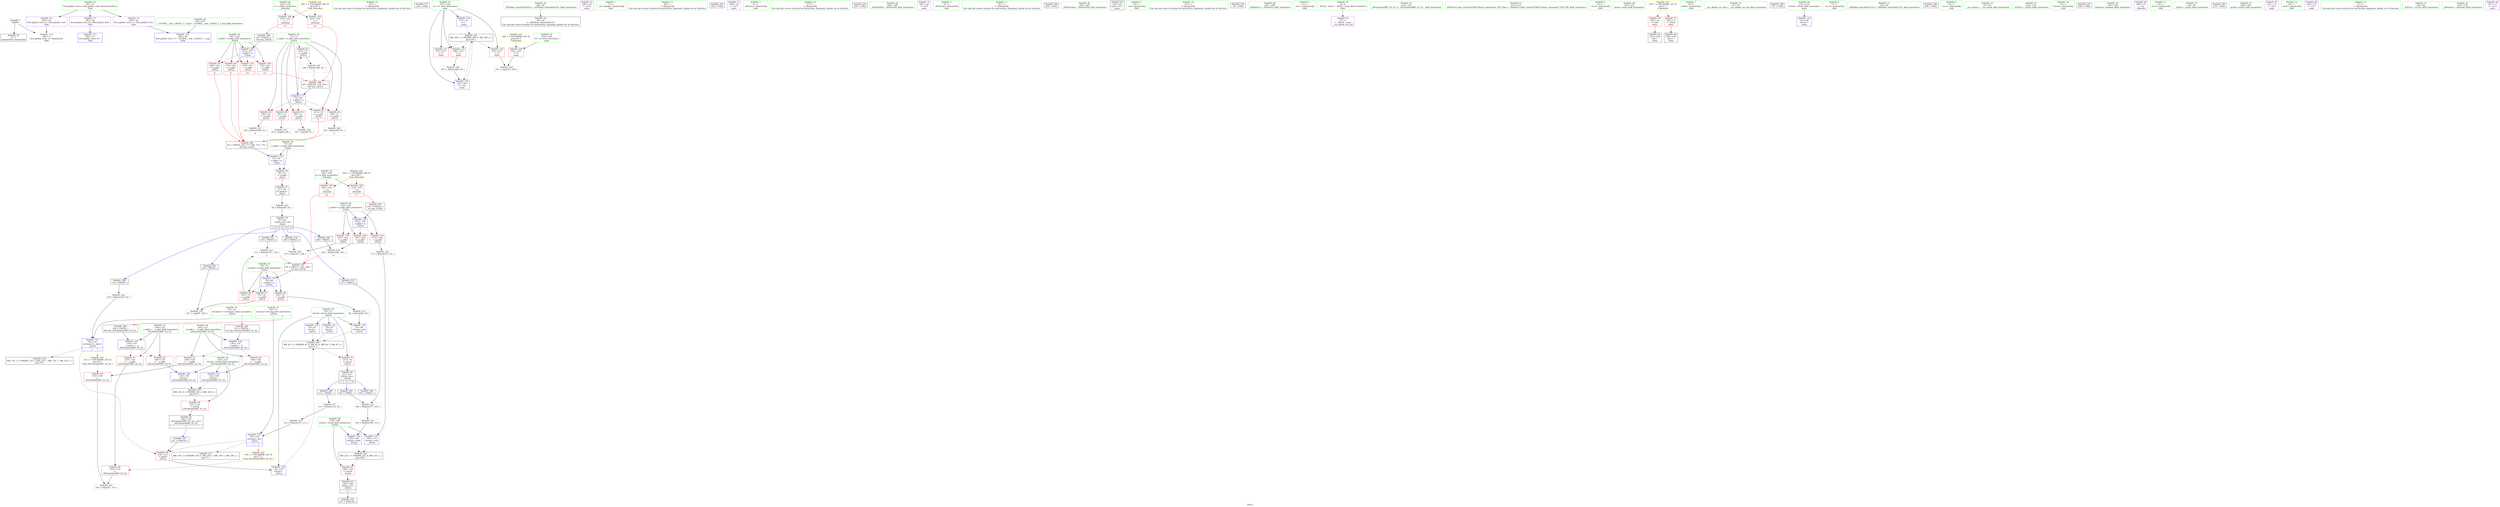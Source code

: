 digraph "SVFG" {
	label="SVFG";

	Node0x55600c28b750 [shape=record,color=grey,label="{NodeID: 0\nNullPtr}"];
	Node0x55600c28b750 -> Node0x55600c2952a0[style=solid];
	Node0x55600c28b750 -> Node0x55600c299500[style=solid];
	Node0x55600c2944f0 [shape=record,color=red,label="{NodeID: 97\n188\<--159\n\<--retval\n_Z2f2ix\n}"];
	Node0x55600c2944f0 -> Node0x55600c2958b0[style=solid];
	Node0x55600c291cb0 [shape=record,color=green,label="{NodeID: 14\n63\<--1\n\<--dummyObj\nCan only get source location for instruction, argument, global var or function.}"];
	Node0x55600c004aa0 [shape=record,color=black,label="{NodeID: 277\n216 = PHI()\n}"];
	Node0x55600c294030 [shape=record,color=red,label="{NodeID: 111\n257\<--237\n\<--t1\nmain\n}"];
	Node0x55600c292a80 [shape=record,color=green,label="{NodeID: 28\n70\<--71\nretval\<--retval_field_insensitive\n_Z2f1ix\n}"];
	Node0x55600c292a80 -> Node0x55600c296710[style=solid];
	Node0x55600c292a80 -> Node0x55600c299830[style=solid];
	Node0x55600c292a80 -> Node0x55600c299900[style=solid];
	Node0x55600c292a80 -> Node0x55600c2999d0[style=solid];
	Node0x55600c292a80 -> Node0x55600c299c40[style=solid];
	Node0x55600c2b7bd0 [shape=record,color=black,label="{NodeID: 291\n110 = PHI(55, )\n}"];
	Node0x55600c2b7bd0 -> Node0x55600c29fef0[style=solid];
	Node0x55600c299d10 [shape=record,color=blue,label="{NodeID: 125\n134\<--130\n__a.addr\<--__a\n_ZSt3minIxERKT_S2_S2_\n}"];
	Node0x55600c299d10 -> Node0x55600c2970d0[style=dashed];
	Node0x55600c299d10 -> Node0x55600c2971a0[style=dashed];
	Node0x55600c293670 [shape=record,color=green,label="{NodeID: 42\n193\<--194\nn\<--n_field_insensitive\n_Z4workv\n}"];
	Node0x55600c293670 -> Node0x55600c294b70[style=solid];
	Node0x55600c293670 -> Node0x55600c293c20[style=solid];
	Node0x55600c2a0970 [shape=record,color=grey,label="{NodeID: 222\n62 = Binary(63, 61, )\n}"];
	Node0x55600c2a0970 -> Node0x55600c295570[style=solid];
	Node0x55600c2953a0 [shape=record,color=black,label="{NodeID: 56\n39\<--40\n\<--_ZNSt8ios_base4InitD1Ev\nCan only get source location for instruction, argument, global var or function.}"];
	Node0x55600c295f30 [shape=record,color=purple,label="{NodeID: 70\n248\<--19\n\<--.str.4\nmain\n}"];
	Node0x55600c296b20 [shape=record,color=red,label="{NodeID: 84\n108\<--72\n\<--n.addr\n_Z2f1ix\n}"];
	Node0x55600c296b20 -> Node0x55600c29f8f0[style=solid];
	Node0x55600c28f9a0 [shape=record,color=green,label="{NodeID: 1\n7\<--1\n__dso_handle\<--dummyObj\nGlob }"];
	Node0x55600c2945c0 [shape=record,color=red,label="{NodeID: 98\n168\<--161\n\<--n.addr\n_Z2f2ix\n|{<s0>8}}"];
	Node0x55600c2945c0:s0 -> Node0x55600c2b6eb0[style=solid,color=red];
	Node0x55600c291db0 [shape=record,color=green,label="{NodeID: 15\n84\<--1\n\<--dummyObj\nCan only get source location for instruction, argument, global var or function.}"];
	Node0x55600c2b5fa0 [shape=record,color=black,label="{NodeID: 278\n169 = PHI(55, )\n}"];
	Node0x55600c2b5fa0 -> Node0x55600c2a0f70[style=solid];
	Node0x55600c294100 [shape=record,color=red,label="{NodeID: 112\n266\<--237\n\<--t1\nmain\n}"];
	Node0x55600c294100 -> Node0x55600c2a0370[style=solid];
	Node0x55600c292b50 [shape=record,color=green,label="{NodeID: 29\n72\<--73\nn.addr\<--n.addr_field_insensitive\n_Z2f1ix\n}"];
	Node0x55600c292b50 -> Node0x55600c2967e0[style=solid];
	Node0x55600c292b50 -> Node0x55600c2968b0[style=solid];
	Node0x55600c292b50 -> Node0x55600c296980[style=solid];
	Node0x55600c292b50 -> Node0x55600c296a50[style=solid];
	Node0x55600c292b50 -> Node0x55600c296b20[style=solid];
	Node0x55600c292b50 -> Node0x55600c296bf0[style=solid];
	Node0x55600c292b50 -> Node0x55600c299690[style=solid];
	Node0x55600c2b7d10 [shape=record,color=black,label="{NodeID: 292\n250 = PHI()\n}"];
	Node0x55600c29f5f0 [shape=record,color=grey,label="{NodeID: 209\n99 = Binary(98, 91, )\n|{<s0>3}}"];
	Node0x55600c29f5f0:s0 -> Node0x55600c2b6eb0[style=solid,color=red];
	Node0x55600c299de0 [shape=record,color=blue,label="{NodeID: 126\n136\<--131\n__b.addr\<--__b\n_ZSt3minIxERKT_S2_S2_\n}"];
	Node0x55600c299de0 -> Node0x55600c297270[style=dashed];
	Node0x55600c299de0 -> Node0x55600c297340[style=dashed];
	Node0x55600c293740 [shape=record,color=green,label="{NodeID: 43\n195\<--196\np\<--p_field_insensitive\n_Z4workv\n}"];
	Node0x55600c293740 -> Node0x55600c293cf0[style=solid];
	Node0x55600c293740 -> Node0x55600c293dc0[style=solid];
	Node0x55600c2a0af0 [shape=record,color=grey,label="{NodeID: 223\n101 = cmp(97, 100, )\n}"];
	Node0x55600c2954a0 [shape=record,color=black,label="{NodeID: 57\n61\<--60\nsh_prom\<--\n_Z2p2i\n}"];
	Node0x55600c2954a0 -> Node0x55600c2a0970[style=solid];
	Node0x55600c2aabe0 [shape=record,color=yellow,style=double,label="{NodeID: 237\n36V_1 = ENCHI(MR_36V_0)\npts\{236 \}\nFun[main]}"];
	Node0x55600c2aabe0 -> Node0x55600c293e90[style=dashed];
	Node0x55600c296000 [shape=record,color=purple,label="{NodeID: 71\n258\<--22\n\<--.str.5\nmain\n}"];
	Node0x55600c296bf0 [shape=record,color=red,label="{NodeID: 85\n117\<--72\n\<--n.addr\n_Z2f1ix\n|{<s0>6}}"];
	Node0x55600c296bf0:s0 -> Node0x55600c2b6eb0[style=solid,color=red];
	Node0x55600c290d30 [shape=record,color=green,label="{NodeID: 2\n8\<--1\n_ZSt3cin\<--dummyObj\nGlob }"];
	Node0x55600c294690 [shape=record,color=red,label="{NodeID: 99\n176\<--161\n\<--n.addr\n_Z2f2ix\n|{<s0>9}}"];
	Node0x55600c294690:s0 -> Node0x55600c2b6eb0[style=solid,color=red];
	Node0x55600c291eb0 [shape=record,color=green,label="{NodeID: 16\n87\<--1\n\<--dummyObj\nCan only get source location for instruction, argument, global var or function.}"];
	Node0x55600c2b6190 [shape=record,color=black,label="{NodeID: 279\n177 = PHI(55, )\n}"];
	Node0x55600c2b6190 -> Node0x55600c29fa70[style=solid];
	Node0x55600c2941d0 [shape=record,color=blue,label="{NodeID: 113\n282\<--27\nllvm.global_ctors_0\<--\nGlob }"];
	Node0x55600c292c20 [shape=record,color=green,label="{NodeID: 30\n74\<--75\np.addr\<--p.addr_field_insensitive\n_Z2f1ix\n}"];
	Node0x55600c292c20 -> Node0x55600c296cc0[style=solid];
	Node0x55600c292c20 -> Node0x55600c296d90[style=solid];
	Node0x55600c292c20 -> Node0x55600c296e60[style=solid];
	Node0x55600c292c20 -> Node0x55600c299760[style=solid];
	Node0x55600c2b7de0 [shape=record,color=black,label="{NodeID: 293\n259 = PHI()\n}"];
	Node0x55600c29f770 [shape=record,color=grey,label="{NodeID: 210\n182 = Binary(180, 181, )\n|{<s0>11}}"];
	Node0x55600c29f770:s0 -> Node0x55600c2b6cf0[style=solid,color=red];
	Node0x55600c299eb0 [shape=record,color=blue,label="{NodeID: 127\n132\<--146\nretval\<--\n_ZSt3minIxERKT_S2_S2_\n}"];
	Node0x55600c299eb0 -> Node0x55600c2a95e0[style=dashed];
	Node0x55600c293810 [shape=record,color=green,label="{NodeID: 44\n198\<--199\n_ZNSirsERi\<--_ZNSirsERi_field_insensitive\n}"];
	Node0x55600c2a0c70 [shape=record,color=grey,label="{NodeID: 224\n90 = cmp(89, 91, )\n}"];
	Node0x55600c295570 [shape=record,color=black,label="{NodeID: 58\n55\<--62\n_Z2p2i_ret\<--shl\n_Z2p2i\n|{<s0>3|<s1>4|<s2>6|<s3>8|<s4>9|<s5>10}}"];
	Node0x55600c295570:s0 -> Node0x55600c2b7a90[style=solid,color=blue];
	Node0x55600c295570:s1 -> Node0x55600c2b7bd0[style=solid,color=blue];
	Node0x55600c295570:s2 -> Node0x55600c2b8050[style=solid,color=blue];
	Node0x55600c295570:s3 -> Node0x55600c2b5fa0[style=solid,color=blue];
	Node0x55600c295570:s4 -> Node0x55600c2b6190[style=solid,color=blue];
	Node0x55600c295570:s5 -> Node0x55600c2b6290[style=solid,color=blue];
	Node0x55600c2960d0 [shape=record,color=purple,label="{NodeID: 72\n263\<--24\n\<--.str.6\nmain\n}"];
	Node0x55600c296cc0 [shape=record,color=red,label="{NodeID: 86\n93\<--74\n\<--p.addr\n_Z2f1ix\n}"];
	Node0x55600c296cc0 -> Node0x55600c29fbf0[style=solid];
	Node0x55600c290dc0 [shape=record,color=green,label="{NodeID: 3\n9\<--1\n_ZSt4cout\<--dummyObj\nGlob }"];
	Node0x55600c294760 [shape=record,color=red,label="{NodeID: 100\n178\<--161\n\<--n.addr\n_Z2f2ix\n|{<s0>11}}"];
	Node0x55600c294760:s0 -> Node0x55600c2b6a10[style=solid,color=red];
	Node0x55600c291fb0 [shape=record,color=green,label="{NodeID: 17\n91\<--1\n\<--dummyObj\nCan only get source location for instruction, argument, global var or function.}"];
	Node0x55600c2b6290 [shape=record,color=black,label="{NodeID: 280\n180 = PHI(55, )\n}"];
	Node0x55600c2b6290 -> Node0x55600c29f770[style=solid];
	Node0x55600c2942a0 [shape=record,color=blue,label="{NodeID: 114\n283\<--28\nllvm.global_ctors_1\<--_GLOBAL__sub_I_Myth5_1_1.cpp\nGlob }"];
	Node0x55600c292cf0 [shape=record,color=green,label="{NodeID: 31\n76\<--77\nref.tmp\<--ref.tmp_field_insensitive\n_Z2f1ix\n|{|<s1>7}}"];
	Node0x55600c292cf0 -> Node0x55600c299aa0[style=solid];
	Node0x55600c292cf0:s1 -> Node0x55600c2b6790[style=solid,color=red];
	Node0x55600c2b7eb0 [shape=record,color=black,label="{NodeID: 294\n264 = PHI()\n}"];
	Node0x55600c29f8f0 [shape=record,color=grey,label="{NodeID: 211\n109 = Binary(108, 91, )\n|{<s0>4}}"];
	Node0x55600c29f8f0:s0 -> Node0x55600c2b6eb0[style=solid,color=red];
	Node0x55600c299f80 [shape=record,color=blue,label="{NodeID: 128\n132\<--149\nretval\<--\n_ZSt3minIxERKT_S2_S2_\n}"];
	Node0x55600c299f80 -> Node0x55600c2a95e0[style=dashed];
	Node0x55600c293910 [shape=record,color=green,label="{NodeID: 45\n201\<--202\n_ZNSirsERx\<--_ZNSirsERx_field_insensitive\n}"];
	Node0x55600c2a0df0 [shape=record,color=grey,label="{NodeID: 225\n144 = cmp(141, 143, )\n}"];
	Node0x55600c295640 [shape=record,color=black,label="{NodeID: 59\n232\<--84\nmain_ret\<--\nmain\n}"];
	Node0x55600c2961a0 [shape=record,color=purple,label="{NodeID: 73\n282\<--26\nllvm.global_ctors_0\<--llvm.global_ctors\nGlob }"];
	Node0x55600c2961a0 -> Node0x55600c2941d0[style=solid];
	Node0x55600c2abaa0 [shape=record,color=yellow,style=double,label="{NodeID: 253\n28V_1 = ENCHI(MR_28V_0)\npts\{194 \}\nFun[_Z4workv]}"];
	Node0x55600c2abaa0 -> Node0x55600c294b70[style=dashed];
	Node0x55600c2abaa0 -> Node0x55600c293c20[style=dashed];
	Node0x55600c296d90 [shape=record,color=red,label="{NodeID: 87\n97\<--74\n\<--p.addr\n_Z2f1ix\n}"];
	Node0x55600c296d90 -> Node0x55600c2a0af0[style=solid];
	Node0x55600c290e50 [shape=record,color=green,label="{NodeID: 4\n10\<--1\n.str\<--dummyObj\nGlob }"];
	Node0x55600c294830 [shape=record,color=red,label="{NodeID: 101\n179\<--161\n\<--n.addr\n_Z2f2ix\n|{<s0>10}}"];
	Node0x55600c294830:s0 -> Node0x55600c2b6eb0[style=solid,color=red];
	Node0x55600c2920b0 [shape=record,color=green,label="{NodeID: 18\n115\<--1\n\<--dummyObj\nCan only get source location for instruction, argument, global var or function.}"];
	Node0x55600c2b63d0 [shape=record,color=black,label="{NodeID: 281\n183 = PHI(67, )\n}"];
	Node0x55600c2b63d0 -> Node0x55600c29fa70[style=solid];
	Node0x55600c299500 [shape=record,color=blue, style = dotted,label="{NodeID: 115\n284\<--3\nllvm.global_ctors_2\<--dummyVal\nGlob }"];
	Node0x55600c292dc0 [shape=record,color=green,label="{NodeID: 32\n78\<--79\nref.tmp13\<--ref.tmp13_field_insensitive\n_Z2f1ix\n|{|<s1>7}}"];
	Node0x55600c292dc0 -> Node0x55600c299b70[style=solid];
	Node0x55600c292dc0:s1 -> Node0x55600c2b68d0[style=solid,color=red];
	Node0x55600c2b7f80 [shape=record,color=black,label="{NodeID: 295\n38 = PHI()\n}"];
	Node0x55600c29fa70 [shape=record,color=grey,label="{NodeID: 212\n184 = Binary(177, 183, )\n}"];
	Node0x55600c29fa70 -> Node0x55600c29fd70[style=solid];
	Node0x55600c29a050 [shape=record,color=blue,label="{NodeID: 129\n161\<--157\nn.addr\<--n\n_Z2f2ix\n}"];
	Node0x55600c29a050 -> Node0x55600c2945c0[style=dashed];
	Node0x55600c29a050 -> Node0x55600c294690[style=dashed];
	Node0x55600c29a050 -> Node0x55600c294760[style=dashed];
	Node0x55600c29a050 -> Node0x55600c294830[style=dashed];
	Node0x55600c293a10 [shape=record,color=green,label="{NodeID: 46\n207\<--208\n_ZNSolsEx\<--_ZNSolsEx_field_insensitive\n}"];
	Node0x55600c2a0f70 [shape=record,color=grey,label="{NodeID: 226\n170 = cmp(167, 169, )\n}"];
	Node0x55600c295710 [shape=record,color=black,label="{NodeID: 60\n67\<--127\n_Z2f1ix_ret\<--\n_Z2f1ix\n|{<s0>5|<s1>11|<s2>14}}"];
	Node0x55600c295710:s0 -> Node0x55600c2b7860[style=solid,color=blue];
	Node0x55600c295710:s1 -> Node0x55600c2b63d0[style=solid,color=blue];
	Node0x55600c295710:s2 -> Node0x55600c2b8530[style=solid,color=blue];
	Node0x55600c2962a0 [shape=record,color=purple,label="{NodeID: 74\n283\<--26\nllvm.global_ctors_1\<--llvm.global_ctors\nGlob }"];
	Node0x55600c2962a0 -> Node0x55600c2942a0[style=solid];
	Node0x55600c2abbb0 [shape=record,color=yellow,style=double,label="{NodeID: 254\n30V_1 = ENCHI(MR_30V_0)\npts\{196 \}\nFun[_Z4workv]}"];
	Node0x55600c2abbb0 -> Node0x55600c293cf0[style=dashed];
	Node0x55600c2abbb0 -> Node0x55600c293dc0[style=dashed];
	Node0x55600c296e60 [shape=record,color=red,label="{NodeID: 88\n107\<--74\n\<--p.addr\n_Z2f1ix\n}"];
	Node0x55600c296e60 -> Node0x55600c29fef0[style=solid];
	Node0x55600c290ee0 [shape=record,color=green,label="{NodeID: 5\n12\<--1\n.str.1\<--dummyObj\nGlob }"];
	Node0x55600c294900 [shape=record,color=red,label="{NodeID: 102\n167\<--163\n\<--p.addr\n_Z2f2ix\n}"];
	Node0x55600c294900 -> Node0x55600c2a0f70[style=solid];
	Node0x55600c2921b0 [shape=record,color=green,label="{NodeID: 19\n4\<--6\n_ZStL8__ioinit\<--_ZStL8__ioinit_field_insensitive\nGlob }"];
	Node0x55600c2921b0 -> Node0x55600c295b20[style=solid];
	Node0x55600c2b6510 [shape=record,color=black,label="{NodeID: 282\n157 = PHI(213, )\n0th arg _Z2f2ix }"];
	Node0x55600c2b6510 -> Node0x55600c29a050[style=solid];
	Node0x55600c2995c0 [shape=record,color=blue,label="{NodeID: 116\n57\<--56\nn.addr\<--n\n_Z2p2i\n}"];
	Node0x55600c2995c0 -> Node0x55600c296640[style=dashed];
	Node0x55600c292e90 [shape=record,color=green,label="{NodeID: 33\n122\<--123\n_ZSt3minIxERKT_S2_S2_\<--_ZSt3minIxERKT_S2_S2__field_insensitive\n}"];
	Node0x55600c2b8050 [shape=record,color=black,label="{NodeID: 296\n118 = PHI(55, )\n}"];
	Node0x55600c2b8050 -> Node0x55600c2a0070[style=solid];
	Node0x55600c29fbf0 [shape=record,color=grey,label="{NodeID: 213\n94 = Binary(93, 63, )\n}"];
	Node0x55600c29fbf0 -> Node0x55600c299900[style=solid];
	Node0x55600c29a120 [shape=record,color=blue,label="{NodeID: 130\n163\<--158\np.addr\<--p\n_Z2f2ix\n}"];
	Node0x55600c29a120 -> Node0x55600c294900[style=dashed];
	Node0x55600c29a120 -> Node0x55600c2949d0[style=dashed];
	Node0x55600c29a120 -> Node0x55600c294aa0[style=dashed];
	Node0x55600c293b10 [shape=record,color=green,label="{NodeID: 47\n211\<--212\n_ZStlsISt11char_traitsIcEERSt13basic_ostreamIcT_ES5_PKc\<--_ZStlsISt11char_traitsIcEERSt13basic_ostreamIcT_ES5_PKc_field_insensitive\n}"];
	Node0x55600c2a10f0 [shape=record,color=grey,label="{NodeID: 227\n83 = cmp(82, 84, )\n}"];
	Node0x55600c2957e0 [shape=record,color=black,label="{NodeID: 61\n129\<--152\n_ZSt3minIxERKT_S2_S2__ret\<--\n_ZSt3minIxERKT_S2_S2_\n|{<s0>7}}"];
	Node0x55600c2957e0:s0 -> Node0x55600c2b8250[style=solid,color=blue];
	Node0x55600c2963a0 [shape=record,color=purple,label="{NodeID: 75\n284\<--26\nllvm.global_ctors_2\<--llvm.global_ctors\nGlob }"];
	Node0x55600c2963a0 -> Node0x55600c299500[style=solid];
	Node0x55600c296f30 [shape=record,color=red,label="{NodeID: 89\n124\<--121\n\<--call16\n_Z2f1ix\n}"];
	Node0x55600c296f30 -> Node0x55600c299c40[style=solid];
	Node0x55600c291720 [shape=record,color=green,label="{NodeID: 6\n14\<--1\n.str.2\<--dummyObj\nGlob }"];
	Node0x55600c2949d0 [shape=record,color=red,label="{NodeID: 103\n172\<--163\n\<--p.addr\n_Z2f2ix\n}"];
	Node0x55600c2949d0 -> Node0x55600c2a07f0[style=solid];
	Node0x55600c2922b0 [shape=record,color=green,label="{NodeID: 20\n26\<--30\nllvm.global_ctors\<--llvm.global_ctors_field_insensitive\nGlob }"];
	Node0x55600c2922b0 -> Node0x55600c2961a0[style=solid];
	Node0x55600c2922b0 -> Node0x55600c2962a0[style=solid];
	Node0x55600c2922b0 -> Node0x55600c2963a0[style=solid];
	Node0x55600c2b6650 [shape=record,color=black,label="{NodeID: 283\n158 = PHI(214, )\n1st arg _Z2f2ix }"];
	Node0x55600c2b6650 -> Node0x55600c29a120[style=solid];
	Node0x55600c299690 [shape=record,color=blue,label="{NodeID: 117\n72\<--68\nn.addr\<--n\n_Z2f1ix\n}"];
	Node0x55600c299690 -> Node0x55600c2967e0[style=dashed];
	Node0x55600c299690 -> Node0x55600c2968b0[style=dashed];
	Node0x55600c299690 -> Node0x55600c296980[style=dashed];
	Node0x55600c299690 -> Node0x55600c296a50[style=dashed];
	Node0x55600c299690 -> Node0x55600c296b20[style=dashed];
	Node0x55600c299690 -> Node0x55600c296bf0[style=dashed];
	Node0x55600c292f90 [shape=record,color=green,label="{NodeID: 34\n132\<--133\nretval\<--retval_field_insensitive\n_ZSt3minIxERKT_S2_S2_\n}"];
	Node0x55600c292f90 -> Node0x55600c297000[style=solid];
	Node0x55600c292f90 -> Node0x55600c299eb0[style=solid];
	Node0x55600c292f90 -> Node0x55600c299f80[style=solid];
	Node0x55600c2b8250 [shape=record,color=black,label="{NodeID: 297\n121 = PHI(129, )\n}"];
	Node0x55600c2b8250 -> Node0x55600c296f30[style=solid];
	Node0x55600c29fd70 [shape=record,color=grey,label="{NodeID: 214\n185 = Binary(184, 115, )\n}"];
	Node0x55600c29fd70 -> Node0x55600c29a2c0[style=solid];
	Node0x55600c29a1f0 [shape=record,color=blue,label="{NodeID: 131\n159\<--173\nretval\<--sub\n_Z2f2ix\n}"];
	Node0x55600c29a1f0 -> Node0x55600c2a9ae0[style=dashed];
	Node0x55600c294c30 [shape=record,color=green,label="{NodeID: 48\n230\<--231\nmain\<--main_field_insensitive\n}"];
	Node0x55600c2a1270 [shape=record,color=grey,label="{NodeID: 228\n255 = cmp(253, 254, )\n}"];
	Node0x55600c2958b0 [shape=record,color=black,label="{NodeID: 62\n156\<--188\n_Z2f2ix_ret\<--\n_Z2f2ix\n|{<s0>17}}"];
	Node0x55600c2958b0:s0 -> Node0x55600c2b8870[style=solid,color=blue];
	Node0x55600c2ab070 [shape=record,color=yellow,style=double,label="{NodeID: 242\n10V_1 = ENCHI(MR_10V_0)\npts\{77 \}\nFun[_ZSt3minIxERKT_S2_S2_]}"];
	Node0x55600c2ab070 -> Node0x55600c294420[style=dashed];
	Node0x55600c2964a0 [shape=record,color=red,label="{NodeID: 76\n240\<--16\n\<--stdin\nmain\n}"];
	Node0x55600c2964a0 -> Node0x55600c295980[style=solid];
	Node0x55600c297000 [shape=record,color=red,label="{NodeID: 90\n152\<--132\n\<--retval\n_ZSt3minIxERKT_S2_S2_\n}"];
	Node0x55600c297000 -> Node0x55600c2957e0[style=solid];
	Node0x55600c2917b0 [shape=record,color=green,label="{NodeID: 7\n16\<--1\nstdin\<--dummyObj\nGlob }"];
	Node0x55600c294aa0 [shape=record,color=red,label="{NodeID: 104\n181\<--163\n\<--p.addr\n_Z2f2ix\n}"];
	Node0x55600c294aa0 -> Node0x55600c29f770[style=solid];
	Node0x55600c2923b0 [shape=record,color=green,label="{NodeID: 21\n31\<--32\n__cxx_global_var_init\<--__cxx_global_var_init_field_insensitive\n}"];
	Node0x55600c2b6790 [shape=record,color=black,label="{NodeID: 284\n130 = PHI(76, )\n0th arg _ZSt3minIxERKT_S2_S2_ }"];
	Node0x55600c2b6790 -> Node0x55600c299d10[style=solid];
	Node0x55600c299760 [shape=record,color=blue,label="{NodeID: 118\n74\<--69\np.addr\<--p\n_Z2f1ix\n}"];
	Node0x55600c299760 -> Node0x55600c296cc0[style=dashed];
	Node0x55600c299760 -> Node0x55600c296d90[style=dashed];
	Node0x55600c299760 -> Node0x55600c296e60[style=dashed];
	Node0x55600c293060 [shape=record,color=green,label="{NodeID: 35\n134\<--135\n__a.addr\<--__a.addr_field_insensitive\n_ZSt3minIxERKT_S2_S2_\n}"];
	Node0x55600c293060 -> Node0x55600c2970d0[style=solid];
	Node0x55600c293060 -> Node0x55600c2971a0[style=solid];
	Node0x55600c293060 -> Node0x55600c299d10[style=solid];
	Node0x55600c2b8390 [shape=record,color=black,label="{NodeID: 298\n197 = PHI()\n}"];
	Node0x55600c29fef0 [shape=record,color=grey,label="{NodeID: 215\n111 = Binary(107, 110, )\n|{<s0>5}}"];
	Node0x55600c29fef0:s0 -> Node0x55600c2b6cf0[style=solid,color=red];
	Node0x55600c29a2c0 [shape=record,color=blue,label="{NodeID: 132\n159\<--185\nretval\<--sub6\n_Z2f2ix\n}"];
	Node0x55600c29a2c0 -> Node0x55600c2a9ae0[style=dashed];
	Node0x55600c294d30 [shape=record,color=green,label="{NodeID: 49\n233\<--234\nretval\<--retval_field_insensitive\nmain\n}"];
	Node0x55600c294d30 -> Node0x55600c29a390[style=solid];
	Node0x55600c2a81e0 [shape=record,color=black,label="{NodeID: 229\nMR_38V_3 = PHI(MR_38V_4, MR_38V_2, )\npts\{238 \}\n}"];
	Node0x55600c2a81e0 -> Node0x55600c293f60[style=dashed];
	Node0x55600c2a81e0 -> Node0x55600c294030[style=dashed];
	Node0x55600c2a81e0 -> Node0x55600c294100[style=dashed];
	Node0x55600c2a81e0 -> Node0x55600c29a530[style=dashed];
	Node0x55600c295980 [shape=record,color=black,label="{NodeID: 63\n243\<--240\ncall\<--\nmain\n}"];
	Node0x55600c2ab180 [shape=record,color=yellow,style=double,label="{NodeID: 243\n12V_1 = ENCHI(MR_12V_0)\npts\{79 \}\nFun[_ZSt3minIxERKT_S2_S2_]}"];
	Node0x55600c2ab180 -> Node0x55600c297410[style=dashed];
	Node0x55600c296570 [shape=record,color=red,label="{NodeID: 77\n246\<--21\n\<--stdout\nmain\n}"];
	Node0x55600c296570 -> Node0x55600c295a50[style=solid];
	Node0x55600c2970d0 [shape=record,color=red,label="{NodeID: 91\n142\<--134\n\<--__a.addr\n_ZSt3minIxERKT_S2_S2_\n}"];
	Node0x55600c2970d0 -> Node0x55600c294420[style=solid];
	Node0x55600c291840 [shape=record,color=green,label="{NodeID: 8\n17\<--1\n.str.3\<--dummyObj\nGlob }"];
	Node0x55600c294b70 [shape=record,color=red,label="{NodeID: 105\n203\<--193\n\<--n\n_Z4workv\n|{<s0>14}}"];
	Node0x55600c294b70:s0 -> Node0x55600c2b6a10[style=solid,color=red];
	Node0x55600c2924b0 [shape=record,color=green,label="{NodeID: 22\n35\<--36\n_ZNSt8ios_base4InitC1Ev\<--_ZNSt8ios_base4InitC1Ev_field_insensitive\n}"];
	Node0x55600c2b68d0 [shape=record,color=black,label="{NodeID: 285\n131 = PHI(78, )\n1st arg _ZSt3minIxERKT_S2_S2_ }"];
	Node0x55600c2b68d0 -> Node0x55600c299de0[style=solid];
	Node0x55600c299830 [shape=record,color=blue,label="{NodeID: 119\n70\<--87\nretval\<--\n_Z2f1ix\n}"];
	Node0x55600c299830 -> Node0x55600c2a86e0[style=dashed];
	Node0x55600c293130 [shape=record,color=green,label="{NodeID: 36\n136\<--137\n__b.addr\<--__b.addr_field_insensitive\n_ZSt3minIxERKT_S2_S2_\n}"];
	Node0x55600c293130 -> Node0x55600c297270[style=solid];
	Node0x55600c293130 -> Node0x55600c297340[style=solid];
	Node0x55600c293130 -> Node0x55600c299de0[style=solid];
	Node0x55600c2b8460 [shape=record,color=black,label="{NodeID: 299\n200 = PHI()\n}"];
	Node0x55600c2a0070 [shape=record,color=grey,label="{NodeID: 216\n119 = Binary(118, 63, )\n}"];
	Node0x55600c2a0070 -> Node0x55600c299b70[style=solid];
	Node0x55600c29a390 [shape=record,color=blue,label="{NodeID: 133\n233\<--84\nretval\<--\nmain\n}"];
	Node0x55600c294e00 [shape=record,color=green,label="{NodeID: 50\n235\<--236\nt2\<--t2_field_insensitive\nmain\n}"];
	Node0x55600c294e00 -> Node0x55600c293e90[style=solid];
	Node0x55600c2a86e0 [shape=record,color=black,label="{NodeID: 230\nMR_4V_3 = PHI(MR_4V_6, MR_4V_4, MR_4V_5, MR_4V_2, )\npts\{71 \}\n}"];
	Node0x55600c2a86e0 -> Node0x55600c296710[style=dashed];
	Node0x55600c295a50 [shape=record,color=black,label="{NodeID: 64\n249\<--246\ncall1\<--\nmain\n}"];
	Node0x55600c296640 [shape=record,color=red,label="{NodeID: 78\n60\<--57\n\<--n.addr\n_Z2p2i\n}"];
	Node0x55600c296640 -> Node0x55600c2954a0[style=solid];
	Node0x55600c2971a0 [shape=record,color=red,label="{NodeID: 92\n149\<--134\n\<--__a.addr\n_ZSt3minIxERKT_S2_S2_\n}"];
	Node0x55600c2971a0 -> Node0x55600c299f80[style=solid];
	Node0x55600c2918d0 [shape=record,color=green,label="{NodeID: 9\n19\<--1\n.str.4\<--dummyObj\nGlob }"];
	Node0x55600c293c20 [shape=record,color=red,label="{NodeID: 106\n213\<--193\n\<--n\n_Z4workv\n|{<s0>17}}"];
	Node0x55600c293c20:s0 -> Node0x55600c2b6510[style=solid,color=red];
	Node0x55600c2925b0 [shape=record,color=green,label="{NodeID: 23\n41\<--42\n__cxa_atexit\<--__cxa_atexit_field_insensitive\n}"];
	Node0x55600c2b6a10 [shape=record,color=black,label="{NodeID: 286\n68 = PHI(106, 178, 203, )\n0th arg _Z2f1ix }"];
	Node0x55600c2b6a10 -> Node0x55600c299690[style=solid];
	Node0x55600c299900 [shape=record,color=blue,label="{NodeID: 120\n70\<--94\nretval\<--sub\n_Z2f1ix\n}"];
	Node0x55600c299900 -> Node0x55600c2a86e0[style=dashed];
	Node0x55600c293200 [shape=record,color=green,label="{NodeID: 37\n154\<--155\n_Z2f2ix\<--_Z2f2ix_field_insensitive\n}"];
	Node0x55600c2b8530 [shape=record,color=black,label="{NodeID: 300\n205 = PHI(67, )\n}"];
	Node0x55600c2a01f0 [shape=record,color=grey,label="{NodeID: 217\n113 = Binary(112, 63, )\n}"];
	Node0x55600c2a01f0 -> Node0x55600c2a04f0[style=solid];
	Node0x55600c29a460 [shape=record,color=blue,label="{NodeID: 134\n237\<--91\nt1\<--\nmain\n}"];
	Node0x55600c29a460 -> Node0x55600c2a81e0[style=dashed];
	Node0x55600c294ed0 [shape=record,color=green,label="{NodeID: 51\n237\<--238\nt1\<--t1_field_insensitive\nmain\n}"];
	Node0x55600c294ed0 -> Node0x55600c293f60[style=solid];
	Node0x55600c294ed0 -> Node0x55600c294030[style=solid];
	Node0x55600c294ed0 -> Node0x55600c294100[style=solid];
	Node0x55600c294ed0 -> Node0x55600c29a460[style=solid];
	Node0x55600c294ed0 -> Node0x55600c29a530[style=solid];
	Node0x55600c2a8be0 [shape=record,color=black,label="{NodeID: 231\nMR_10V_2 = PHI(MR_10V_3, MR_10V_1, MR_10V_1, MR_10V_1, )\npts\{77 \}\n}"];
	Node0x55600c295b20 [shape=record,color=purple,label="{NodeID: 65\n37\<--4\n\<--_ZStL8__ioinit\n__cxx_global_var_init\n}"];
	Node0x55600c296710 [shape=record,color=red,label="{NodeID: 79\n127\<--70\n\<--retval\n_Z2f1ix\n}"];
	Node0x55600c296710 -> Node0x55600c295710[style=solid];
	Node0x55600c297270 [shape=record,color=red,label="{NodeID: 93\n140\<--136\n\<--__b.addr\n_ZSt3minIxERKT_S2_S2_\n}"];
	Node0x55600c297270 -> Node0x55600c297410[style=solid];
	Node0x55600c291960 [shape=record,color=green,label="{NodeID: 10\n21\<--1\nstdout\<--dummyObj\nGlob }"];
	Node0x55600c293cf0 [shape=record,color=red,label="{NodeID: 107\n204\<--195\n\<--p\n_Z4workv\n|{<s0>14}}"];
	Node0x55600c293cf0:s0 -> Node0x55600c2b6cf0[style=solid,color=red];
	Node0x55600c2926b0 [shape=record,color=green,label="{NodeID: 24\n40\<--46\n_ZNSt8ios_base4InitD1Ev\<--_ZNSt8ios_base4InitD1Ev_field_insensitive\n}"];
	Node0x55600c2926b0 -> Node0x55600c2953a0[style=solid];
	Node0x55600c2b6cf0 [shape=record,color=black,label="{NodeID: 287\n69 = PHI(111, 182, 204, )\n1st arg _Z2f1ix }"];
	Node0x55600c2b6cf0 -> Node0x55600c299760[style=solid];
	Node0x55600c2999d0 [shape=record,color=blue,label="{NodeID: 121\n70\<--87\nretval\<--\n_Z2f1ix\n}"];
	Node0x55600c2999d0 -> Node0x55600c2a86e0[style=dashed];
	Node0x55600c293300 [shape=record,color=green,label="{NodeID: 38\n159\<--160\nretval\<--retval_field_insensitive\n_Z2f2ix\n}"];
	Node0x55600c293300 -> Node0x55600c2944f0[style=solid];
	Node0x55600c293300 -> Node0x55600c29a1f0[style=solid];
	Node0x55600c293300 -> Node0x55600c29a2c0[style=solid];
	Node0x55600c2b86d0 [shape=record,color=black,label="{NodeID: 301\n206 = PHI()\n}"];
	Node0x55600c2a0370 [shape=record,color=grey,label="{NodeID: 218\n267 = Binary(266, 91, )\n}"];
	Node0x55600c2a0370 -> Node0x55600c29a530[style=solid];
	Node0x55600c29a530 [shape=record,color=blue,label="{NodeID: 135\n237\<--267\nt1\<--inc\nmain\n}"];
	Node0x55600c29a530 -> Node0x55600c2a81e0[style=dashed];
	Node0x55600c294fa0 [shape=record,color=green,label="{NodeID: 52\n244\<--245\nfreopen\<--freopen_field_insensitive\n}"];
	Node0x55600c2a90e0 [shape=record,color=black,label="{NodeID: 232\nMR_12V_2 = PHI(MR_12V_3, MR_12V_1, MR_12V_1, MR_12V_1, )\npts\{79 \}\n}"];
	Node0x55600c295bf0 [shape=record,color=purple,label="{NodeID: 66\n209\<--10\n\<--.str\n_Z4workv\n}"];
	Node0x55600c2967e0 [shape=record,color=red,label="{NodeID: 80\n82\<--72\n\<--n.addr\n_Z2f1ix\n}"];
	Node0x55600c2967e0 -> Node0x55600c2a10f0[style=solid];
	Node0x55600c297340 [shape=record,color=red,label="{NodeID: 94\n146\<--136\n\<--__b.addr\n_ZSt3minIxERKT_S2_S2_\n}"];
	Node0x55600c297340 -> Node0x55600c299eb0[style=solid];
	Node0x55600c2919f0 [shape=record,color=green,label="{NodeID: 11\n22\<--1\n.str.5\<--dummyObj\nGlob }"];
	Node0x55600c293dc0 [shape=record,color=red,label="{NodeID: 108\n214\<--195\n\<--p\n_Z4workv\n|{<s0>17}}"];
	Node0x55600c293dc0:s0 -> Node0x55600c2b6650[style=solid,color=red];
	Node0x55600c2927b0 [shape=record,color=green,label="{NodeID: 25\n53\<--54\n_Z2p2i\<--_Z2p2i_field_insensitive\n}"];
	Node0x55600c2b6eb0 [shape=record,color=black,label="{NodeID: 288\n56 = PHI(99, 109, 117, 168, 176, 179, )\n0th arg _Z2p2i }"];
	Node0x55600c2b6eb0 -> Node0x55600c2995c0[style=solid];
	Node0x55600c299aa0 [shape=record,color=blue,label="{NodeID: 122\n76\<--114\nref.tmp\<--mul\n_Z2f1ix\n|{|<s2>7}}"];
	Node0x55600c299aa0 -> Node0x55600c296f30[style=dashed];
	Node0x55600c299aa0 -> Node0x55600c2a8be0[style=dashed];
	Node0x55600c299aa0:s2 -> Node0x55600c2ab070[style=dashed,color=red];
	Node0x55600c2933d0 [shape=record,color=green,label="{NodeID: 39\n161\<--162\nn.addr\<--n.addr_field_insensitive\n_Z2f2ix\n}"];
	Node0x55600c2933d0 -> Node0x55600c2945c0[style=solid];
	Node0x55600c2933d0 -> Node0x55600c294690[style=solid];
	Node0x55600c2933d0 -> Node0x55600c294760[style=solid];
	Node0x55600c2933d0 -> Node0x55600c294830[style=solid];
	Node0x55600c2933d0 -> Node0x55600c29a050[style=solid];
	Node0x55600c2b87a0 [shape=record,color=black,label="{NodeID: 302\n210 = PHI()\n}"];
	Node0x55600c2a04f0 [shape=record,color=grey,label="{NodeID: 219\n114 = Binary(115, 113, )\n}"];
	Node0x55600c2a04f0 -> Node0x55600c299aa0[style=solid];
	Node0x55600c2950a0 [shape=record,color=green,label="{NodeID: 53\n260\<--261\nprintf\<--printf_field_insensitive\n}"];
	Node0x55600c2a95e0 [shape=record,color=black,label="{NodeID: 233\nMR_16V_3 = PHI(MR_16V_4, MR_16V_2, )\npts\{133 \}\n}"];
	Node0x55600c2a95e0 -> Node0x55600c297000[style=dashed];
	Node0x55600c295cc0 [shape=record,color=purple,label="{NodeID: 67\n241\<--12\n\<--.str.1\nmain\n}"];
	Node0x55600c2968b0 [shape=record,color=red,label="{NodeID: 81\n89\<--72\n\<--n.addr\n_Z2f1ix\n}"];
	Node0x55600c2968b0 -> Node0x55600c2a0c70[style=solid];
	Node0x55600c297410 [shape=record,color=red,label="{NodeID: 95\n141\<--140\n\<--\n_ZSt3minIxERKT_S2_S2_\n}"];
	Node0x55600c297410 -> Node0x55600c2a0df0[style=solid];
	Node0x55600c291ab0 [shape=record,color=green,label="{NodeID: 12\n24\<--1\n.str.6\<--dummyObj\nGlob }"];
	Node0x55600c293e90 [shape=record,color=red,label="{NodeID: 109\n254\<--235\n\<--t2\nmain\n}"];
	Node0x55600c293e90 -> Node0x55600c2a1270[style=solid];
	Node0x55600c2928b0 [shape=record,color=green,label="{NodeID: 26\n57\<--58\nn.addr\<--n.addr_field_insensitive\n_Z2p2i\n}"];
	Node0x55600c2928b0 -> Node0x55600c296640[style=solid];
	Node0x55600c2928b0 -> Node0x55600c2995c0[style=solid];
	Node0x55600c2b7860 [shape=record,color=black,label="{NodeID: 289\n112 = PHI(67, )\n}"];
	Node0x55600c2b7860 -> Node0x55600c2a01f0[style=solid];
	Node0x55600c299b70 [shape=record,color=blue,label="{NodeID: 123\n78\<--119\nref.tmp13\<--sub15\n_Z2f1ix\n|{|<s2>7}}"];
	Node0x55600c299b70 -> Node0x55600c296f30[style=dashed];
	Node0x55600c299b70 -> Node0x55600c2a90e0[style=dashed];
	Node0x55600c299b70:s2 -> Node0x55600c2ab180[style=dashed,color=red];
	Node0x55600c2934a0 [shape=record,color=green,label="{NodeID: 40\n163\<--164\np.addr\<--p.addr_field_insensitive\n_Z2f2ix\n}"];
	Node0x55600c2934a0 -> Node0x55600c294900[style=solid];
	Node0x55600c2934a0 -> Node0x55600c2949d0[style=solid];
	Node0x55600c2934a0 -> Node0x55600c294aa0[style=solid];
	Node0x55600c2934a0 -> Node0x55600c29a120[style=solid];
	Node0x55600c2b8870 [shape=record,color=black,label="{NodeID: 303\n215 = PHI(156, )\n}"];
	Node0x55600c2a0670 [shape=record,color=grey,label="{NodeID: 220\n106 = Binary(105, 91, )\n|{<s0>5}}"];
	Node0x55600c2a0670:s0 -> Node0x55600c2b6a10[style=solid,color=red];
	Node0x55600c2951a0 [shape=record,color=green,label="{NodeID: 54\n28\<--278\n_GLOBAL__sub_I_Myth5_1_1.cpp\<--_GLOBAL__sub_I_Myth5_1_1.cpp_field_insensitive\n}"];
	Node0x55600c2951a0 -> Node0x55600c2942a0[style=solid];
	Node0x55600c2a9ae0 [shape=record,color=black,label="{NodeID: 234\nMR_22V_3 = PHI(MR_22V_4, MR_22V_2, )\npts\{160 \}\n}"];
	Node0x55600c2a9ae0 -> Node0x55600c2944f0[style=dashed];
	Node0x55600c295d90 [shape=record,color=purple,label="{NodeID: 68\n242\<--14\n\<--.str.2\nmain\n}"];
	Node0x55600c296980 [shape=record,color=red,label="{NodeID: 82\n98\<--72\n\<--n.addr\n_Z2f1ix\n}"];
	Node0x55600c296980 -> Node0x55600c29f5f0[style=solid];
	Node0x55600c294420 [shape=record,color=red,label="{NodeID: 96\n143\<--142\n\<--\n_ZSt3minIxERKT_S2_S2_\n}"];
	Node0x55600c294420 -> Node0x55600c2a0df0[style=solid];
	Node0x55600c291bb0 [shape=record,color=green,label="{NodeID: 13\n27\<--1\n\<--dummyObj\nCan only get source location for instruction, argument, global var or function.}"];
	Node0x55600c293f60 [shape=record,color=red,label="{NodeID: 110\n253\<--237\n\<--t1\nmain\n}"];
	Node0x55600c293f60 -> Node0x55600c2a1270[style=solid];
	Node0x55600c292980 [shape=record,color=green,label="{NodeID: 27\n65\<--66\n_Z2f1ix\<--_Z2f1ix_field_insensitive\n}"];
	Node0x55600c2b7a90 [shape=record,color=black,label="{NodeID: 290\n100 = PHI(55, )\n}"];
	Node0x55600c2b7a90 -> Node0x55600c2a0af0[style=solid];
	Node0x55600c299c40 [shape=record,color=blue,label="{NodeID: 124\n70\<--124\nretval\<--\n_Z2f1ix\n}"];
	Node0x55600c299c40 -> Node0x55600c2a86e0[style=dashed];
	Node0x55600c293570 [shape=record,color=green,label="{NodeID: 41\n190\<--191\n_Z4workv\<--_Z4workv_field_insensitive\n}"];
	Node0x55600c2a07f0 [shape=record,color=grey,label="{NodeID: 221\n173 = Binary(172, 63, )\n}"];
	Node0x55600c2a07f0 -> Node0x55600c29a1f0[style=solid];
	Node0x55600c2952a0 [shape=record,color=black,label="{NodeID: 55\n2\<--3\ndummyVal\<--dummyVal\n}"];
	Node0x55600c2a9fe0 [shape=record,color=yellow,style=double,label="{NodeID: 235\n32V_1 = ENCHI(MR_32V_0)\npts\{1 \}\nFun[main]}"];
	Node0x55600c2a9fe0 -> Node0x55600c2964a0[style=dashed];
	Node0x55600c2a9fe0 -> Node0x55600c296570[style=dashed];
	Node0x55600c295e60 [shape=record,color=purple,label="{NodeID: 69\n247\<--17\n\<--.str.3\nmain\n}"];
	Node0x55600c296a50 [shape=record,color=red,label="{NodeID: 83\n105\<--72\n\<--n.addr\n_Z2f1ix\n}"];
	Node0x55600c296a50 -> Node0x55600c2a0670[style=solid];
}

